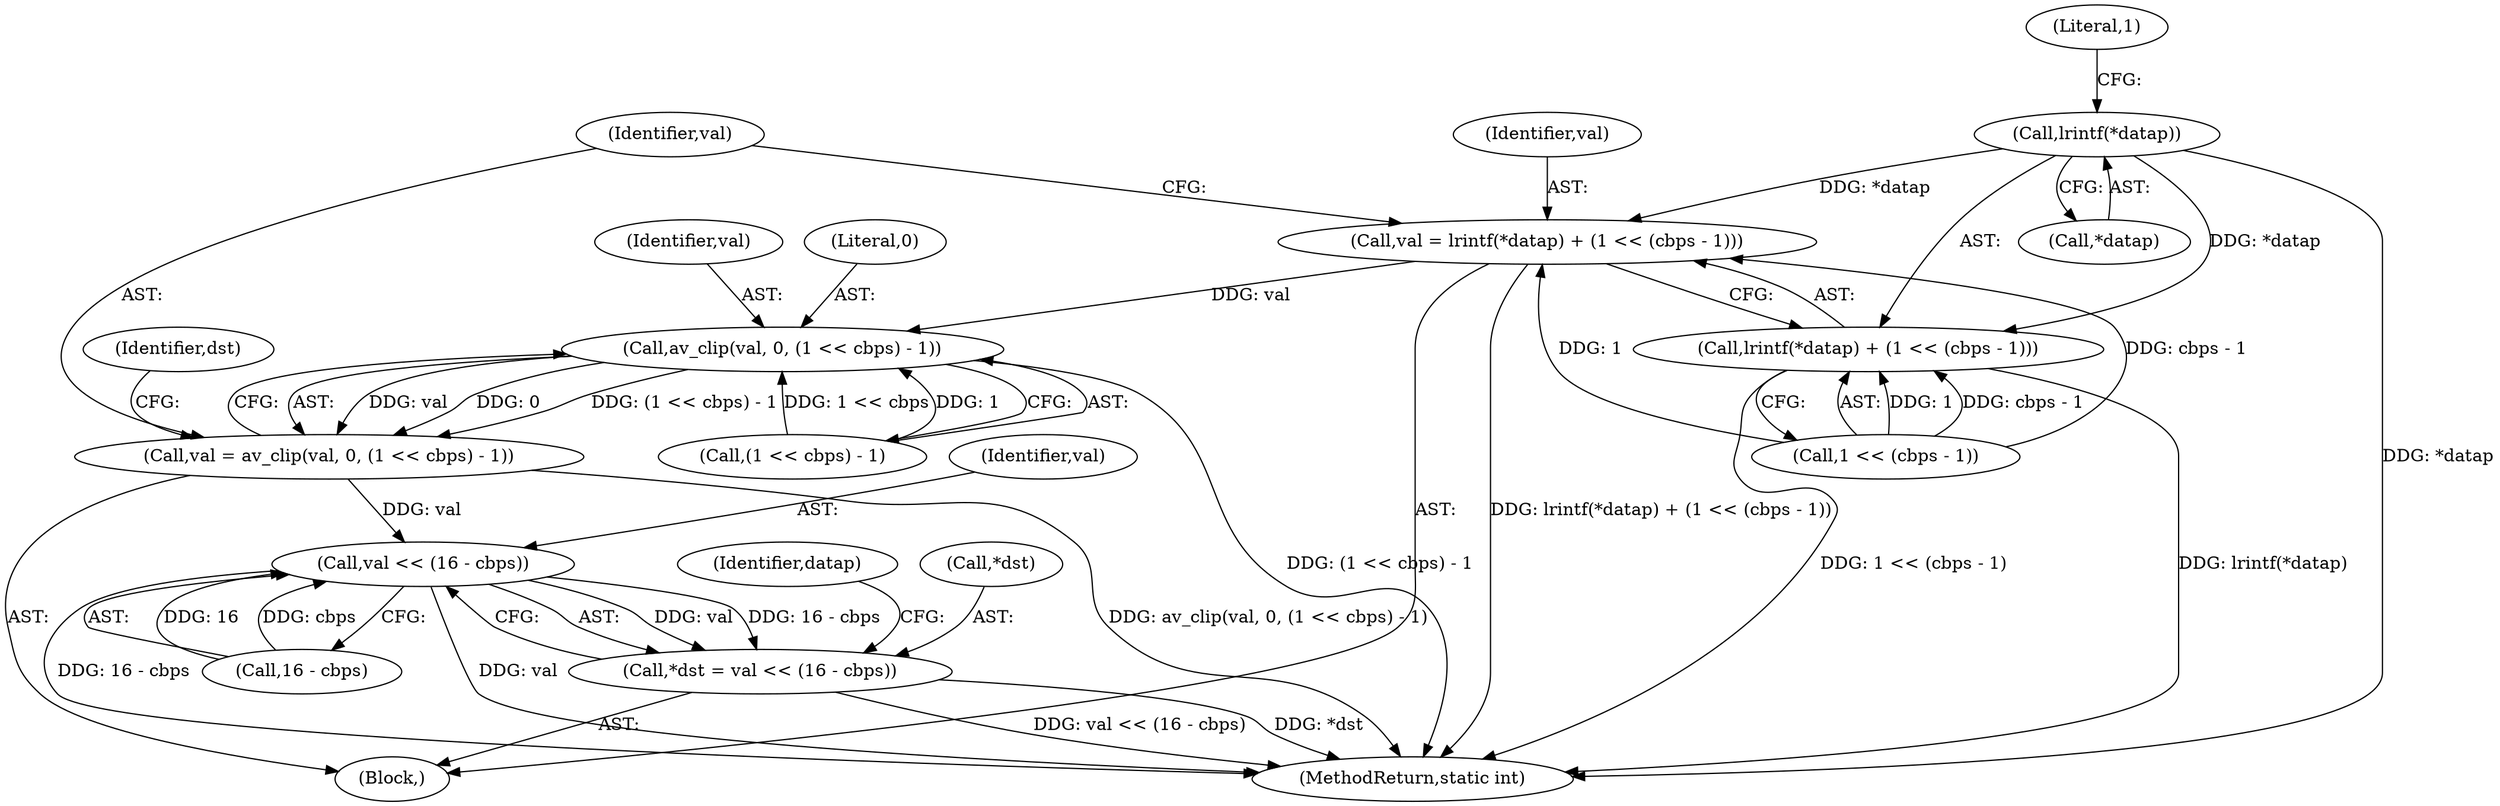digraph "0_FFmpeg_fe448cd28d674c3eff3072552eae366d0b659ce9@pointer" {
"1001000" [label="(Call,lrintf(*datap))"];
"1000997" [label="(Call,val = lrintf(*datap) + (1 << (cbps - 1)))"];
"1001010" [label="(Call,av_clip(val, 0, (1 << cbps) - 1))"];
"1001008" [label="(Call,val = av_clip(val, 0, (1 << cbps) - 1))"];
"1001021" [label="(Call,val << (16 - cbps))"];
"1001018" [label="(Call,*dst = val << (16 - cbps))"];
"1000999" [label="(Call,lrintf(*datap) + (1 << (cbps - 1)))"];
"1000998" [label="(Identifier,val)"];
"1001013" [label="(Call,(1 << cbps) - 1)"];
"1001009" [label="(Identifier,val)"];
"1001020" [label="(Identifier,dst)"];
"1000999" [label="(Call,lrintf(*datap) + (1 << (cbps - 1)))"];
"1001018" [label="(Call,*dst = val << (16 - cbps))"];
"1000995" [label="(Block,)"];
"1001010" [label="(Call,av_clip(val, 0, (1 << cbps) - 1))"];
"1001001" [label="(Call,*datap)"];
"1001021" [label="(Call,val << (16 - cbps))"];
"1001090" [label="(MethodReturn,static int)"];
"1000997" [label="(Call,val = lrintf(*datap) + (1 << (cbps - 1)))"];
"1001012" [label="(Literal,0)"];
"1001023" [label="(Call,16 - cbps)"];
"1001004" [label="(Literal,1)"];
"1001027" [label="(Identifier,datap)"];
"1001022" [label="(Identifier,val)"];
"1001008" [label="(Call,val = av_clip(val, 0, (1 << cbps) - 1))"];
"1001019" [label="(Call,*dst)"];
"1001011" [label="(Identifier,val)"];
"1001003" [label="(Call,1 << (cbps - 1))"];
"1001000" [label="(Call,lrintf(*datap))"];
"1001000" -> "1000999"  [label="AST: "];
"1001000" -> "1001001"  [label="CFG: "];
"1001001" -> "1001000"  [label="AST: "];
"1001004" -> "1001000"  [label="CFG: "];
"1001000" -> "1001090"  [label="DDG: *datap"];
"1001000" -> "1000997"  [label="DDG: *datap"];
"1001000" -> "1000999"  [label="DDG: *datap"];
"1000997" -> "1000995"  [label="AST: "];
"1000997" -> "1000999"  [label="CFG: "];
"1000998" -> "1000997"  [label="AST: "];
"1000999" -> "1000997"  [label="AST: "];
"1001009" -> "1000997"  [label="CFG: "];
"1000997" -> "1001090"  [label="DDG: lrintf(*datap) + (1 << (cbps - 1))"];
"1001003" -> "1000997"  [label="DDG: 1"];
"1001003" -> "1000997"  [label="DDG: cbps - 1"];
"1000997" -> "1001010"  [label="DDG: val"];
"1001010" -> "1001008"  [label="AST: "];
"1001010" -> "1001013"  [label="CFG: "];
"1001011" -> "1001010"  [label="AST: "];
"1001012" -> "1001010"  [label="AST: "];
"1001013" -> "1001010"  [label="AST: "];
"1001008" -> "1001010"  [label="CFG: "];
"1001010" -> "1001090"  [label="DDG: (1 << cbps) - 1"];
"1001010" -> "1001008"  [label="DDG: val"];
"1001010" -> "1001008"  [label="DDG: 0"];
"1001010" -> "1001008"  [label="DDG: (1 << cbps) - 1"];
"1001013" -> "1001010"  [label="DDG: 1 << cbps"];
"1001013" -> "1001010"  [label="DDG: 1"];
"1001008" -> "1000995"  [label="AST: "];
"1001009" -> "1001008"  [label="AST: "];
"1001020" -> "1001008"  [label="CFG: "];
"1001008" -> "1001090"  [label="DDG: av_clip(val, 0, (1 << cbps) - 1)"];
"1001008" -> "1001021"  [label="DDG: val"];
"1001021" -> "1001018"  [label="AST: "];
"1001021" -> "1001023"  [label="CFG: "];
"1001022" -> "1001021"  [label="AST: "];
"1001023" -> "1001021"  [label="AST: "];
"1001018" -> "1001021"  [label="CFG: "];
"1001021" -> "1001090"  [label="DDG: 16 - cbps"];
"1001021" -> "1001090"  [label="DDG: val"];
"1001021" -> "1001018"  [label="DDG: val"];
"1001021" -> "1001018"  [label="DDG: 16 - cbps"];
"1001023" -> "1001021"  [label="DDG: 16"];
"1001023" -> "1001021"  [label="DDG: cbps"];
"1001018" -> "1000995"  [label="AST: "];
"1001019" -> "1001018"  [label="AST: "];
"1001027" -> "1001018"  [label="CFG: "];
"1001018" -> "1001090"  [label="DDG: val << (16 - cbps)"];
"1001018" -> "1001090"  [label="DDG: *dst"];
"1000999" -> "1001003"  [label="CFG: "];
"1001003" -> "1000999"  [label="AST: "];
"1000999" -> "1001090"  [label="DDG: 1 << (cbps - 1)"];
"1000999" -> "1001090"  [label="DDG: lrintf(*datap)"];
"1001003" -> "1000999"  [label="DDG: 1"];
"1001003" -> "1000999"  [label="DDG: cbps - 1"];
}
